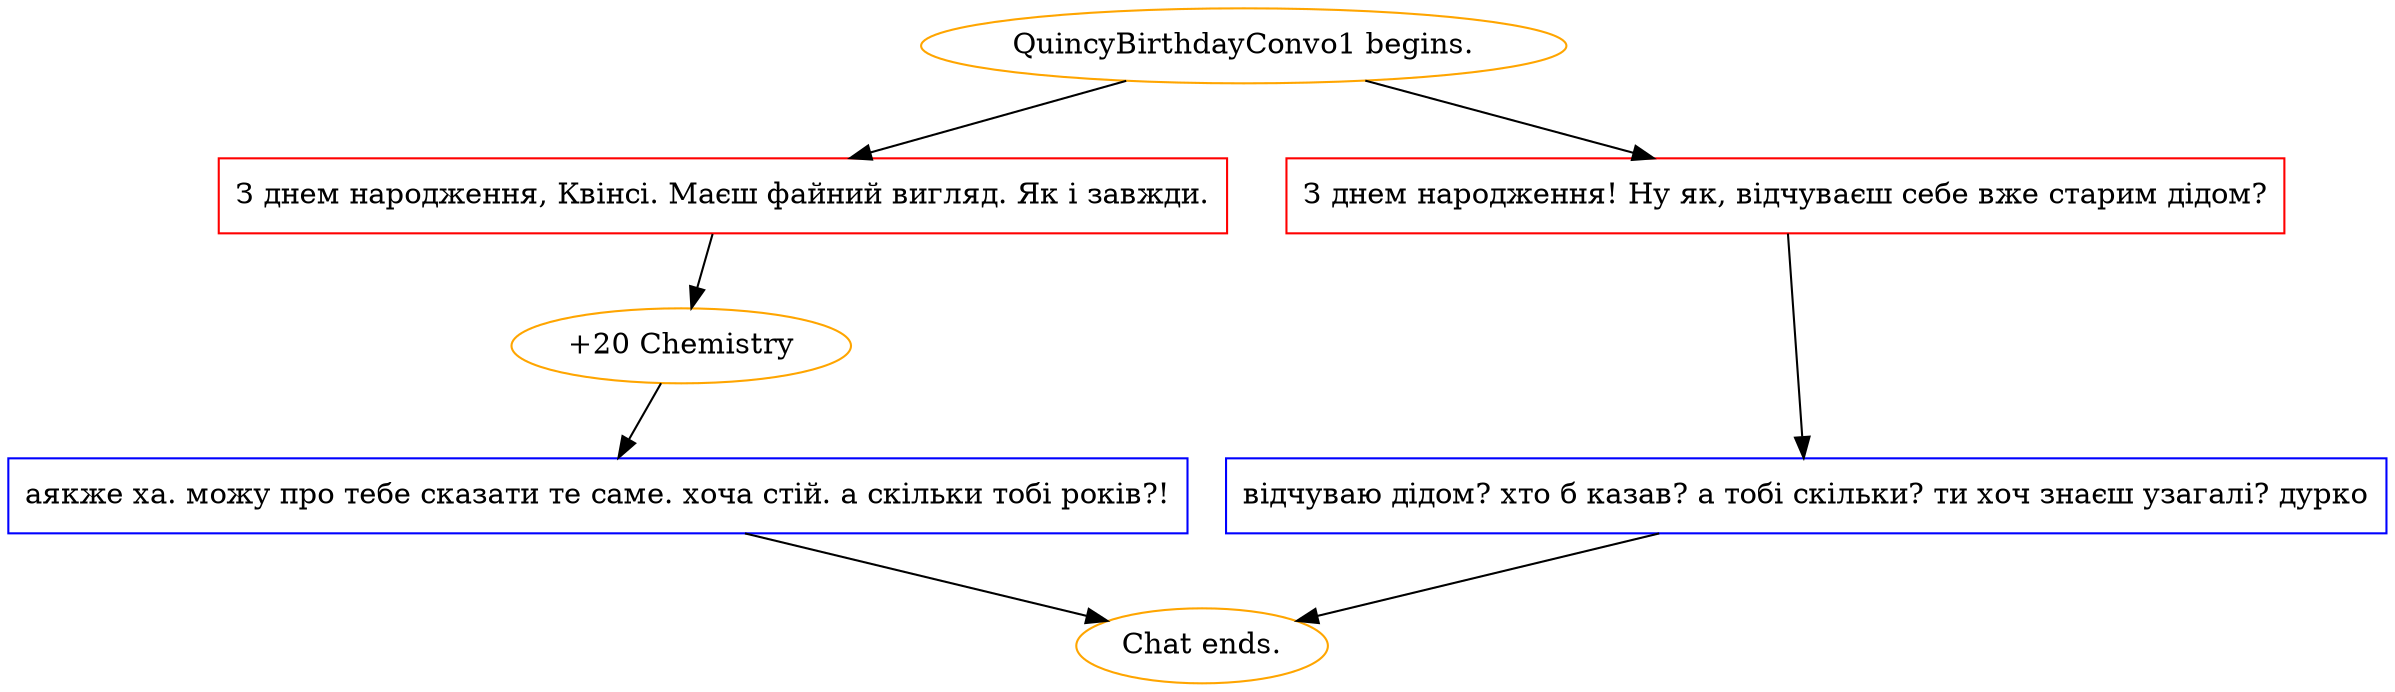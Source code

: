 digraph {
	"QuincyBirthdayConvo1 begins." [color=orange];
		"QuincyBirthdayConvo1 begins." -> j2084006777;
		"QuincyBirthdayConvo1 begins." -> j4021453565;
	j2084006777 [label="З днем народження, Квінсі. Маєш файний вигляд. Як і завжди.",shape=box,color=red];
		j2084006777 -> j4182549524;
	j4021453565 [label="З днем народження! Ну як, відчуваєш себе вже старим дідом?",shape=box,color=red];
		j4021453565 -> j2244209929;
	j4182549524 [label="+20 Chemistry",color=orange];
		j4182549524 -> j2241257535;
	j2244209929 [label="відчуваю дідом? хто б казав? а тобі скільки? ти хоч знаєш узагалі? дурко",shape=box,color=blue];
		j2244209929 -> "Chat ends.";
	j2241257535 [label="аякже ха. можу про тебе сказати те саме. хоча стій. а скільки тобі років?!",shape=box,color=blue];
		j2241257535 -> "Chat ends.";
	"Chat ends." [color=orange];
}